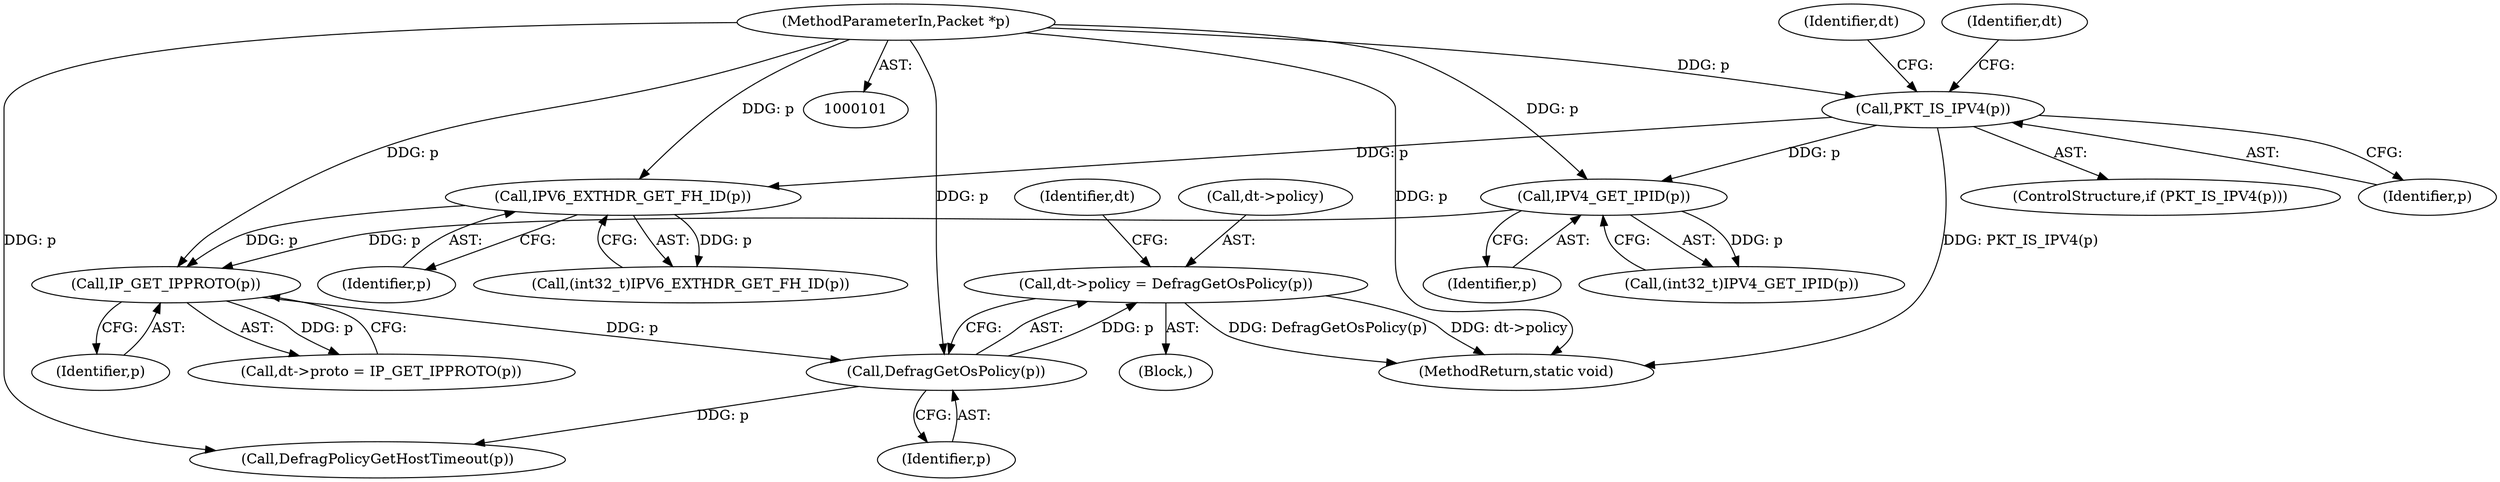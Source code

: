 digraph "0_suricata_4a04f814b15762eb446a5ead4d69d021512df6f8@pointer" {
"1000183" [label="(Call,dt->policy = DefragGetOsPolicy(p))"];
"1000187" [label="(Call,DefragGetOsPolicy(p))"];
"1000159" [label="(Call,IP_GET_IPPROTO(p))"];
"1000148" [label="(Call,IPV6_EXTHDR_GET_FH_ID(p))"];
"1000124" [label="(Call,PKT_IS_IPV4(p))"];
"1000103" [label="(MethodParameterIn,Packet *p)"];
"1000133" [label="(Call,IPV4_GET_IPID(p))"];
"1000183" [label="(Call,dt->policy = DefragGetOsPolicy(p))"];
"1000155" [label="(Call,dt->proto = IP_GET_IPPROTO(p))"];
"1000193" [label="(Call,DefragPolicyGetHostTimeout(p))"];
"1000103" [label="(MethodParameterIn,Packet *p)"];
"1000191" [label="(Identifier,dt)"];
"1000123" [label="(ControlStructure,if (PKT_IS_IPV4(p)))"];
"1000134" [label="(Identifier,p)"];
"1000149" [label="(Identifier,p)"];
"1000159" [label="(Call,IP_GET_IPPROTO(p))"];
"1000133" [label="(Call,IPV4_GET_IPID(p))"];
"1000148" [label="(Call,IPV6_EXTHDR_GET_FH_ID(p))"];
"1000131" [label="(Call,(int32_t)IPV4_GET_IPID(p))"];
"1000125" [label="(Identifier,p)"];
"1000184" [label="(Call,dt->policy)"];
"1000160" [label="(Identifier,p)"];
"1000129" [label="(Identifier,dt)"];
"1000144" [label="(Identifier,dt)"];
"1000146" [label="(Call,(int32_t)IPV6_EXTHDR_GET_FH_ID(p))"];
"1000124" [label="(Call,PKT_IS_IPV4(p))"];
"1000104" [label="(Block,)"];
"1000188" [label="(Identifier,p)"];
"1000214" [label="(MethodReturn,static void)"];
"1000187" [label="(Call,DefragGetOsPolicy(p))"];
"1000183" -> "1000104"  [label="AST: "];
"1000183" -> "1000187"  [label="CFG: "];
"1000184" -> "1000183"  [label="AST: "];
"1000187" -> "1000183"  [label="AST: "];
"1000191" -> "1000183"  [label="CFG: "];
"1000183" -> "1000214"  [label="DDG: DefragGetOsPolicy(p)"];
"1000183" -> "1000214"  [label="DDG: dt->policy"];
"1000187" -> "1000183"  [label="DDG: p"];
"1000187" -> "1000188"  [label="CFG: "];
"1000188" -> "1000187"  [label="AST: "];
"1000159" -> "1000187"  [label="DDG: p"];
"1000103" -> "1000187"  [label="DDG: p"];
"1000187" -> "1000193"  [label="DDG: p"];
"1000159" -> "1000155"  [label="AST: "];
"1000159" -> "1000160"  [label="CFG: "];
"1000160" -> "1000159"  [label="AST: "];
"1000155" -> "1000159"  [label="CFG: "];
"1000159" -> "1000155"  [label="DDG: p"];
"1000148" -> "1000159"  [label="DDG: p"];
"1000133" -> "1000159"  [label="DDG: p"];
"1000103" -> "1000159"  [label="DDG: p"];
"1000148" -> "1000146"  [label="AST: "];
"1000148" -> "1000149"  [label="CFG: "];
"1000149" -> "1000148"  [label="AST: "];
"1000146" -> "1000148"  [label="CFG: "];
"1000148" -> "1000146"  [label="DDG: p"];
"1000124" -> "1000148"  [label="DDG: p"];
"1000103" -> "1000148"  [label="DDG: p"];
"1000124" -> "1000123"  [label="AST: "];
"1000124" -> "1000125"  [label="CFG: "];
"1000125" -> "1000124"  [label="AST: "];
"1000129" -> "1000124"  [label="CFG: "];
"1000144" -> "1000124"  [label="CFG: "];
"1000124" -> "1000214"  [label="DDG: PKT_IS_IPV4(p)"];
"1000103" -> "1000124"  [label="DDG: p"];
"1000124" -> "1000133"  [label="DDG: p"];
"1000103" -> "1000101"  [label="AST: "];
"1000103" -> "1000214"  [label="DDG: p"];
"1000103" -> "1000133"  [label="DDG: p"];
"1000103" -> "1000193"  [label="DDG: p"];
"1000133" -> "1000131"  [label="AST: "];
"1000133" -> "1000134"  [label="CFG: "];
"1000134" -> "1000133"  [label="AST: "];
"1000131" -> "1000133"  [label="CFG: "];
"1000133" -> "1000131"  [label="DDG: p"];
}
